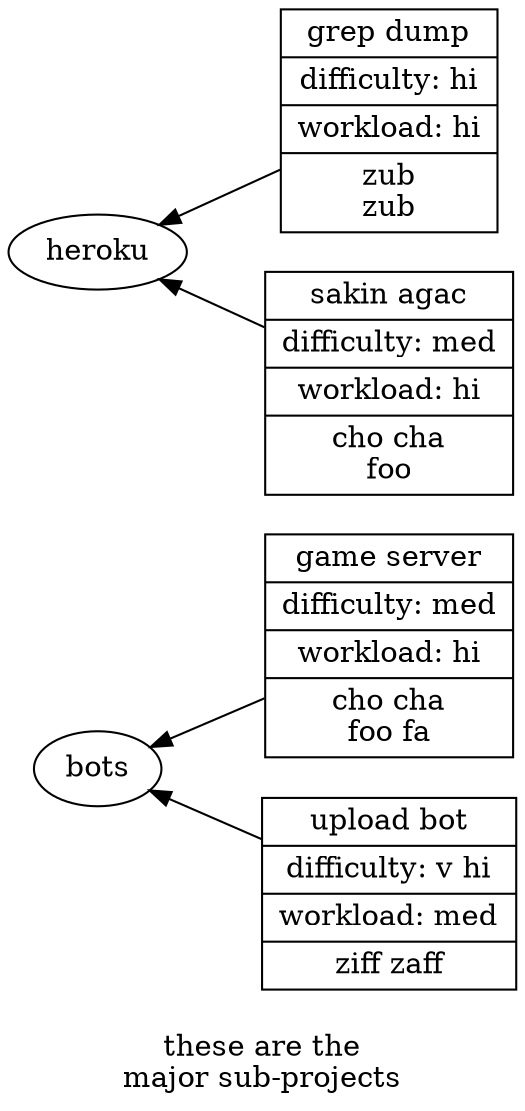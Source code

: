 digraph g {

game_server[label="
game server|
difficulty: med|
workload: hi|
cho cha\nfoo fa
" shape=record]

grep_dump[label="
grep dump|
difficulty: hi|
workload: hi|
zub\n
zub
" shape=record]

upload_bot[label="
upload bot|
difficulty: v hi|
workload: med|
ziff zaff
" shape=record]

sakin_agac[label="
sakin agac|
difficulty: med|
workload: hi|
cho cha\n
foo
" shape=record]

bots[label="bots"]

upload_bot->bots
game_server->bots

heroku[label="heroku"]

grep_dump->heroku
sakin_agac->heroku

label="
these are the
major sub-projects
"
rankdir=RL
}
/*
#born.
*/
